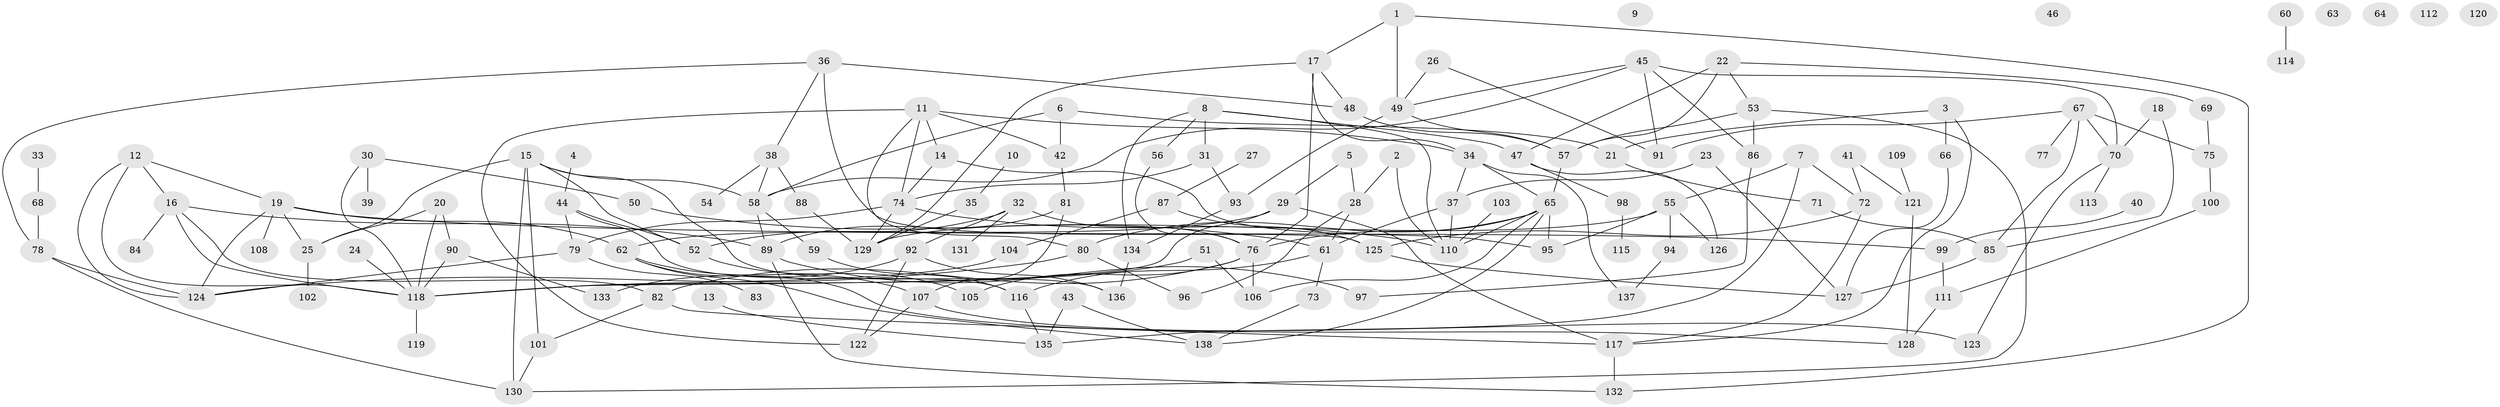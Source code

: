 // Generated by graph-tools (version 1.1) at 2025/33/03/09/25 02:33:46]
// undirected, 138 vertices, 208 edges
graph export_dot {
graph [start="1"]
  node [color=gray90,style=filled];
  1;
  2;
  3;
  4;
  5;
  6;
  7;
  8;
  9;
  10;
  11;
  12;
  13;
  14;
  15;
  16;
  17;
  18;
  19;
  20;
  21;
  22;
  23;
  24;
  25;
  26;
  27;
  28;
  29;
  30;
  31;
  32;
  33;
  34;
  35;
  36;
  37;
  38;
  39;
  40;
  41;
  42;
  43;
  44;
  45;
  46;
  47;
  48;
  49;
  50;
  51;
  52;
  53;
  54;
  55;
  56;
  57;
  58;
  59;
  60;
  61;
  62;
  63;
  64;
  65;
  66;
  67;
  68;
  69;
  70;
  71;
  72;
  73;
  74;
  75;
  76;
  77;
  78;
  79;
  80;
  81;
  82;
  83;
  84;
  85;
  86;
  87;
  88;
  89;
  90;
  91;
  92;
  93;
  94;
  95;
  96;
  97;
  98;
  99;
  100;
  101;
  102;
  103;
  104;
  105;
  106;
  107;
  108;
  109;
  110;
  111;
  112;
  113;
  114;
  115;
  116;
  117;
  118;
  119;
  120;
  121;
  122;
  123;
  124;
  125;
  126;
  127;
  128;
  129;
  130;
  131;
  132;
  133;
  134;
  135;
  136;
  137;
  138;
  1 -- 17;
  1 -- 49;
  1 -- 132;
  2 -- 28;
  2 -- 110;
  3 -- 21;
  3 -- 66;
  3 -- 117;
  4 -- 44;
  5 -- 28;
  5 -- 29;
  6 -- 21;
  6 -- 42;
  6 -- 58;
  7 -- 55;
  7 -- 72;
  7 -- 135;
  8 -- 31;
  8 -- 47;
  8 -- 56;
  8 -- 110;
  8 -- 134;
  10 -- 35;
  11 -- 14;
  11 -- 34;
  11 -- 42;
  11 -- 74;
  11 -- 80;
  11 -- 122;
  12 -- 16;
  12 -- 19;
  12 -- 118;
  12 -- 124;
  13 -- 135;
  14 -- 74;
  14 -- 95;
  15 -- 25;
  15 -- 52;
  15 -- 58;
  15 -- 101;
  15 -- 130;
  15 -- 136;
  16 -- 82;
  16 -- 84;
  16 -- 89;
  16 -- 118;
  17 -- 34;
  17 -- 48;
  17 -- 76;
  17 -- 129;
  18 -- 70;
  18 -- 85;
  19 -- 25;
  19 -- 62;
  19 -- 99;
  19 -- 108;
  19 -- 124;
  20 -- 25;
  20 -- 90;
  20 -- 118;
  21 -- 71;
  22 -- 47;
  22 -- 53;
  22 -- 57;
  22 -- 69;
  23 -- 37;
  23 -- 127;
  24 -- 118;
  25 -- 102;
  26 -- 49;
  26 -- 91;
  27 -- 87;
  28 -- 61;
  28 -- 96;
  29 -- 62;
  29 -- 117;
  29 -- 118;
  30 -- 39;
  30 -- 50;
  30 -- 118;
  31 -- 74;
  31 -- 93;
  32 -- 52;
  32 -- 76;
  32 -- 92;
  32 -- 131;
  33 -- 68;
  34 -- 37;
  34 -- 65;
  34 -- 137;
  35 -- 129;
  36 -- 38;
  36 -- 48;
  36 -- 78;
  36 -- 125;
  37 -- 61;
  37 -- 110;
  38 -- 54;
  38 -- 58;
  38 -- 88;
  40 -- 99;
  41 -- 72;
  41 -- 121;
  42 -- 81;
  43 -- 135;
  43 -- 138;
  44 -- 52;
  44 -- 79;
  44 -- 116;
  45 -- 49;
  45 -- 58;
  45 -- 70;
  45 -- 86;
  45 -- 91;
  47 -- 98;
  47 -- 126;
  48 -- 57;
  49 -- 57;
  49 -- 93;
  50 -- 61;
  51 -- 106;
  51 -- 118;
  52 -- 105;
  53 -- 57;
  53 -- 86;
  53 -- 130;
  55 -- 94;
  55 -- 95;
  55 -- 126;
  55 -- 129;
  56 -- 76;
  57 -- 65;
  58 -- 59;
  58 -- 89;
  59 -- 116;
  60 -- 114;
  61 -- 73;
  61 -- 116;
  62 -- 107;
  62 -- 128;
  62 -- 138;
  65 -- 76;
  65 -- 80;
  65 -- 95;
  65 -- 106;
  65 -- 110;
  65 -- 138;
  66 -- 127;
  67 -- 70;
  67 -- 75;
  67 -- 77;
  67 -- 85;
  67 -- 91;
  68 -- 78;
  69 -- 75;
  70 -- 113;
  70 -- 123;
  71 -- 85;
  72 -- 117;
  72 -- 125;
  73 -- 138;
  74 -- 79;
  74 -- 110;
  74 -- 129;
  75 -- 100;
  76 -- 82;
  76 -- 105;
  76 -- 106;
  78 -- 124;
  78 -- 130;
  79 -- 83;
  79 -- 124;
  80 -- 96;
  80 -- 124;
  81 -- 89;
  81 -- 107;
  82 -- 101;
  82 -- 117;
  85 -- 127;
  86 -- 97;
  87 -- 104;
  87 -- 125;
  88 -- 129;
  89 -- 97;
  89 -- 132;
  90 -- 118;
  90 -- 133;
  92 -- 122;
  92 -- 133;
  92 -- 136;
  93 -- 134;
  94 -- 137;
  98 -- 115;
  99 -- 111;
  100 -- 111;
  101 -- 130;
  103 -- 110;
  104 -- 118;
  107 -- 122;
  107 -- 123;
  109 -- 121;
  111 -- 128;
  116 -- 135;
  117 -- 132;
  118 -- 119;
  121 -- 128;
  125 -- 127;
  134 -- 136;
}
